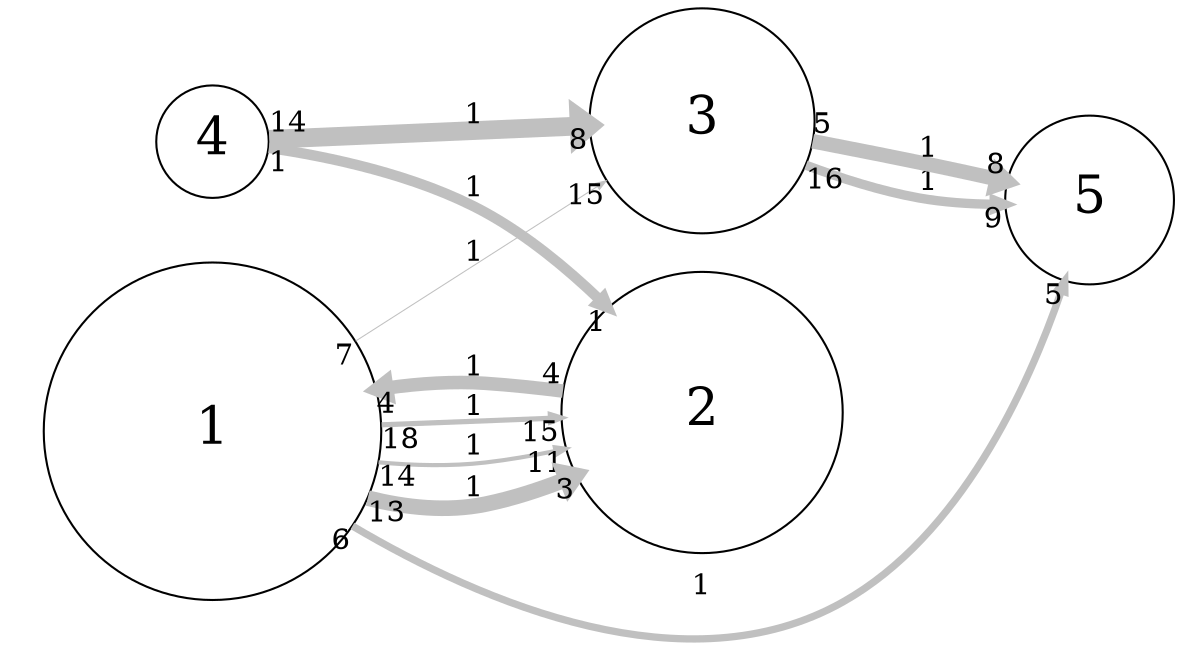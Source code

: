 digraph "" {
	graph [bb="0,0,562.61,304.21",
		overlap=false,
		rankdir=LR,
		ratio=0.5,
		scale=1,
		splines=spline
	];
	node [fontsize=25,
		label="\N",
		shape=circle
	];
	edge [arrowsize=0.5,
		splines=true
	];
	0	[height=2.25,
		label=1,
		pos="98.607,104.21",
		width=2.25];
	1	[height=1.875,
		label=2,
		pos="330.61,110.21",
		width=1.875];
	0 -> 1	[key=0,
		capacity=1,
		color=grey,
		from_pd=17,
		head_lp="256.16,100.22",
		headlabel=15,
		label=1,
		lp="222.61,115.46",
		penwidth=2.5,
		pos="e,262.91,108.47 180.05,106.31 204.16,106.94 230.51,107.63 254.28,108.25",
		pt=16,
		tail_lp="186.8,98.063",
		taillabel=18,
		to_pd=14];
	0 -> 1	[key=1,
		capacity=1,
		color=grey,
		from_pd=13,
		head_lp="258.28,84.991",
		headlabel=11,
		label=1,
		lp="222.61,94.464",
		penwidth=2.0,
		pos="e,265.03,93.241 178.06,87.228 193.91,85.523 210.46,84.977 225.98,86.714 236.23,87.862 246.95,89.63 257.44,91.692",
		pt=17,
		tail_lp="184.81,78.978",
		taillabel=14,
		to_pd=10];
	0 -> 1	[key=2,
		capacity=1,
		color=grey,
		from_pd=12,
		head_lp="273.23,87.96",
		headlabel=3,
		label=1,
		lp="222.61,73.464",
		penwidth=7.5,
		pos="e,269.85,79.71 171.85,69.216 189.41,64.334 208.23,62.065 225.98,65.714 236.99,67.977 248.26,71.461 259.14,75.504",
		pt=6,
		tail_lp="178.6,60.966",
		taillabel=13,
		to_pd=2];
	2	[height=1.5,
		label=3,
		pos="330.61,250.21",
		width=1.5];
	0 -> 2	[key=0,
		capacity=1,
		color=grey,
		from_pd=6,
		head_lp="277.86,229.9",
		headlabel=15,
		label=1,
		lp="222.61,189.46",
		penwidth=0.5,
		pos="e,284.61,221.65 167.68,147.43 203.66,170.27 247.04,197.8 279.84,218.63",
		pt=20,
		tail_lp="171.06,155.68",
		taillabel=7,
		to_pd=14];
	4	[height=1.125,
		label=5,
		pos="513.61,210.21",
		width=1.125];
	0 -> 4	[key=0,
		capacity=1,
		color=grey,
		from_pd=5,
		head_lp="498.73,162.86",
		headlabel=5,
		label=1,
		lp="330.61,25.464",
		penwidth=3.5,
		pos="e,502.11,171.11 165.07,57.178 227.97,18.262 324.12,-24.363 398.11,17.714 451.91,48.314 483.07,115.28 498.95,161.57",
		pt=14,
		tail_lp="161.69,48.928",
		taillabel=6,
		to_pd=4];
	1 -> 0	[key=0,
		capacity=1,
		color=grey,
		from_pd=3,
		head_lp="180.5,117.53",
		headlabel=4,
		label=1,
		lp="222.61,136.46",
		penwidth=6.5,
		pos="e,177.12,125.78 264.05,123.35 251.46,125.38 238.35,127.15 225.98,128.21 213.8,129.26 201.05,128.77 188.53,127.34",
		pt=8,
		tail_lp="260.67,131.6",
		taillabel=4,
		to_pd=3];
	2 -> 4	[key=0,
		capacity=1,
		color=grey,
		from_pd=15,
		head_lp="469.61,200.18",
		headlabel=9,
		label=1,
		lp="438.61,219.46",
		penwidth=4.5,
		pos="e,472.98,208.43 380.45,228.23 397.44,221.62 416.85,215.2 435.23,211.71 443.77,210.09 452.93,209.2 461.86,208.76",
		pt=12,
		tail_lp="387.2,236.48",
		taillabel=16,
		to_pd=8];
	2 -> 4	[key=1,
		capacity=1,
		color=grey,
		from_pd=4,
		head_lp="470.83,228.64",
		headlabel=8,
		label=1,
		lp="438.61,237.46",
		penwidth=7.0,
		pos="e,474.21,220.39 383.94,240.37 402.34,236.75 423.12,232.49 441.98,228.21 448.78,226.67 455.93,224.96 462.96,223.22",
		pt=7,
		tail_lp="387.32,248.62",
		taillabel=5,
		to_pd=7];
	3	[height=0.75,
		label=4,
		pos="98.607,247.21",
		width=0.75];
	3 -> 1	[key=0,
		capacity=1,
		color=grey,
		from_pd=0,
		head_lp="291.08,170.96",
		headlabel=1,
		label=1,
		lp="222.61,225.46",
		penwidth=5.0,
		pos="e,287.7,162.71 125.82,244.47 152.5,240.76 194.32,232.4 225.98,214.21 245.74,202.87 264.33,186.77 280.16,170.62",
		pt=11,
		tail_lp="129.2,236.22",
		taillabel=1,
		to_pd=0];
	3 -> 2	[key=0,
		capacity=1,
		color=grey,
		from_pd=13,
		head_lp="272.99,260.91",
		headlabel=8,
		label=1,
		lp="222.61,262.46",
		penwidth=9.0,
		pos="e,276.37,252.66 125.73,249.8 151.27,252.06 191.27,254.88 225.98,254.21 238.4,253.97 251.64,253.57 264.37,253.12",
		pt=3,
		tail_lp="132.48,258.05",
		taillabel=14,
		to_pd=7];
}
